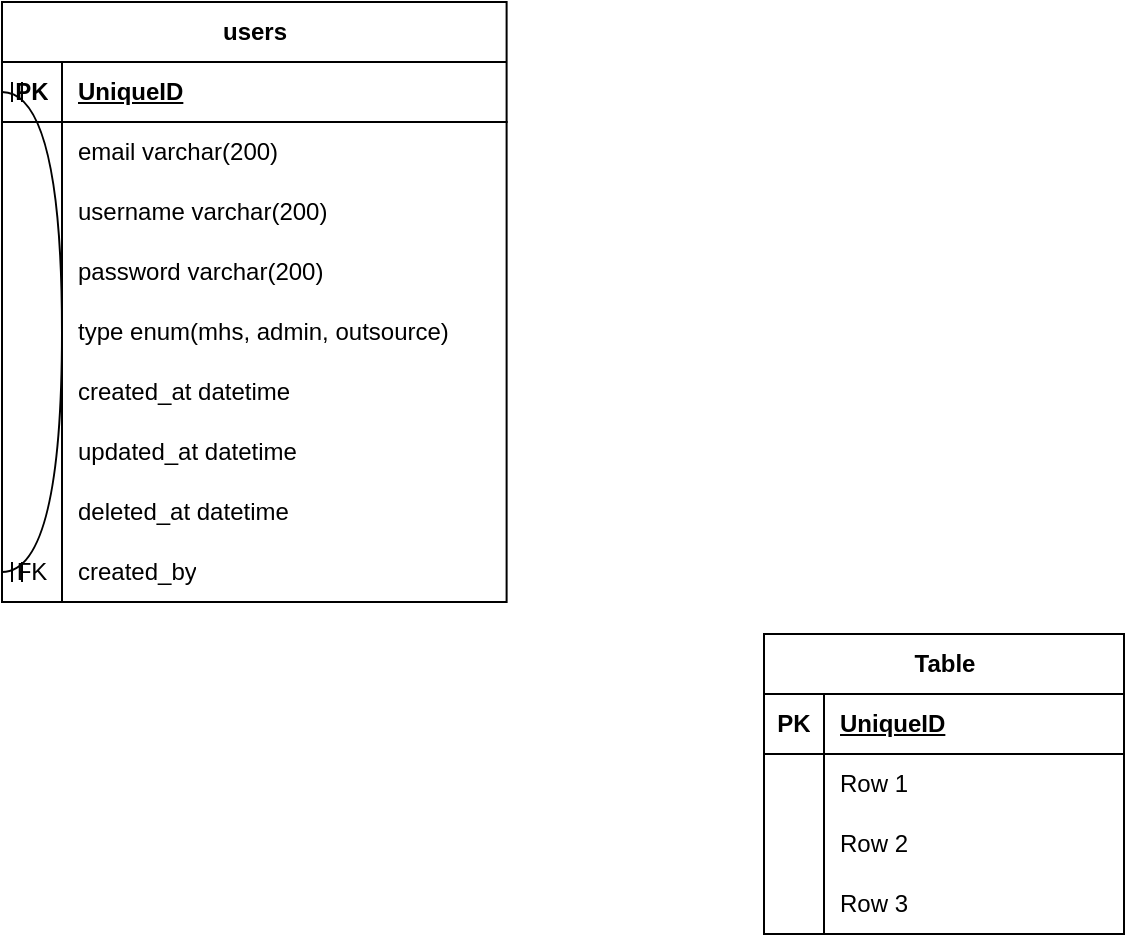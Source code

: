 <mxfile version="25.0.3">
  <diagram name="Page-1" id="xfmKbQUrKlYsP6V0HJd9">
    <mxGraphModel dx="1856" dy="1163" grid="0" gridSize="10" guides="1" tooltips="1" connect="1" arrows="1" fold="1" page="0" pageScale="1" pageWidth="850" pageHeight="1100" math="0" shadow="0">
      <root>
        <mxCell id="0" />
        <mxCell id="1" parent="0" />
        <mxCell id="2oovQzZDUYRvniz2K5Hy-1" value="users" style="shape=table;startSize=30;container=1;collapsible=1;childLayout=tableLayout;fixedRows=1;rowLines=0;fontStyle=1;align=center;resizeLast=1;html=1;" vertex="1" parent="1">
          <mxGeometry x="-217" y="-127" width="252.304" height="300" as="geometry" />
        </mxCell>
        <mxCell id="2oovQzZDUYRvniz2K5Hy-2" value="" style="shape=tableRow;horizontal=0;startSize=0;swimlaneHead=0;swimlaneBody=0;fillColor=none;collapsible=0;dropTarget=0;points=[[0,0.5],[1,0.5]];portConstraint=eastwest;top=0;left=0;right=0;bottom=1;" vertex="1" parent="2oovQzZDUYRvniz2K5Hy-1">
          <mxGeometry y="30" width="252.304" height="30" as="geometry" />
        </mxCell>
        <mxCell id="2oovQzZDUYRvniz2K5Hy-3" value="PK" style="shape=partialRectangle;connectable=0;fillColor=none;top=0;left=0;bottom=0;right=0;fontStyle=1;overflow=hidden;whiteSpace=wrap;html=1;" vertex="1" parent="2oovQzZDUYRvniz2K5Hy-2">
          <mxGeometry width="30" height="30" as="geometry">
            <mxRectangle width="30" height="30" as="alternateBounds" />
          </mxGeometry>
        </mxCell>
        <mxCell id="2oovQzZDUYRvniz2K5Hy-4" value="UniqueID" style="shape=partialRectangle;connectable=0;fillColor=none;top=0;left=0;bottom=0;right=0;align=left;spacingLeft=6;fontStyle=5;overflow=hidden;whiteSpace=wrap;html=1;" vertex="1" parent="2oovQzZDUYRvniz2K5Hy-2">
          <mxGeometry x="30" width="222.304" height="30" as="geometry">
            <mxRectangle width="222.304" height="30" as="alternateBounds" />
          </mxGeometry>
        </mxCell>
        <mxCell id="2oovQzZDUYRvniz2K5Hy-5" value="" style="shape=tableRow;horizontal=0;startSize=0;swimlaneHead=0;swimlaneBody=0;fillColor=none;collapsible=0;dropTarget=0;points=[[0,0.5],[1,0.5]];portConstraint=eastwest;top=0;left=0;right=0;bottom=0;" vertex="1" parent="2oovQzZDUYRvniz2K5Hy-1">
          <mxGeometry y="60" width="252.304" height="30" as="geometry" />
        </mxCell>
        <mxCell id="2oovQzZDUYRvniz2K5Hy-6" value="" style="shape=partialRectangle;connectable=0;fillColor=none;top=0;left=0;bottom=0;right=0;editable=1;overflow=hidden;whiteSpace=wrap;html=1;" vertex="1" parent="2oovQzZDUYRvniz2K5Hy-5">
          <mxGeometry width="30" height="30" as="geometry">
            <mxRectangle width="30" height="30" as="alternateBounds" />
          </mxGeometry>
        </mxCell>
        <mxCell id="2oovQzZDUYRvniz2K5Hy-7" value="email varchar(200)" style="shape=partialRectangle;connectable=0;fillColor=none;top=0;left=0;bottom=0;right=0;align=left;spacingLeft=6;overflow=hidden;whiteSpace=wrap;html=1;" vertex="1" parent="2oovQzZDUYRvniz2K5Hy-5">
          <mxGeometry x="30" width="222.304" height="30" as="geometry">
            <mxRectangle width="222.304" height="30" as="alternateBounds" />
          </mxGeometry>
        </mxCell>
        <mxCell id="2oovQzZDUYRvniz2K5Hy-8" value="" style="shape=tableRow;horizontal=0;startSize=0;swimlaneHead=0;swimlaneBody=0;fillColor=none;collapsible=0;dropTarget=0;points=[[0,0.5],[1,0.5]];portConstraint=eastwest;top=0;left=0;right=0;bottom=0;" vertex="1" parent="2oovQzZDUYRvniz2K5Hy-1">
          <mxGeometry y="90" width="252.304" height="30" as="geometry" />
        </mxCell>
        <mxCell id="2oovQzZDUYRvniz2K5Hy-9" value="" style="shape=partialRectangle;connectable=0;fillColor=none;top=0;left=0;bottom=0;right=0;editable=1;overflow=hidden;whiteSpace=wrap;html=1;" vertex="1" parent="2oovQzZDUYRvniz2K5Hy-8">
          <mxGeometry width="30" height="30" as="geometry">
            <mxRectangle width="30" height="30" as="alternateBounds" />
          </mxGeometry>
        </mxCell>
        <mxCell id="2oovQzZDUYRvniz2K5Hy-10" value="username varchar(200)" style="shape=partialRectangle;connectable=0;fillColor=none;top=0;left=0;bottom=0;right=0;align=left;spacingLeft=6;overflow=hidden;whiteSpace=wrap;html=1;" vertex="1" parent="2oovQzZDUYRvniz2K5Hy-8">
          <mxGeometry x="30" width="222.304" height="30" as="geometry">
            <mxRectangle width="222.304" height="30" as="alternateBounds" />
          </mxGeometry>
        </mxCell>
        <mxCell id="2oovQzZDUYRvniz2K5Hy-11" value="" style="shape=tableRow;horizontal=0;startSize=0;swimlaneHead=0;swimlaneBody=0;fillColor=none;collapsible=0;dropTarget=0;points=[[0,0.5],[1,0.5]];portConstraint=eastwest;top=0;left=0;right=0;bottom=0;" vertex="1" parent="2oovQzZDUYRvniz2K5Hy-1">
          <mxGeometry y="120" width="252.304" height="30" as="geometry" />
        </mxCell>
        <mxCell id="2oovQzZDUYRvniz2K5Hy-12" value="" style="shape=partialRectangle;connectable=0;fillColor=none;top=0;left=0;bottom=0;right=0;editable=1;overflow=hidden;whiteSpace=wrap;html=1;" vertex="1" parent="2oovQzZDUYRvniz2K5Hy-11">
          <mxGeometry width="30" height="30" as="geometry">
            <mxRectangle width="30" height="30" as="alternateBounds" />
          </mxGeometry>
        </mxCell>
        <mxCell id="2oovQzZDUYRvniz2K5Hy-13" value="password varchar(200)" style="shape=partialRectangle;connectable=0;fillColor=none;top=0;left=0;bottom=0;right=0;align=left;spacingLeft=6;overflow=hidden;whiteSpace=wrap;html=1;" vertex="1" parent="2oovQzZDUYRvniz2K5Hy-11">
          <mxGeometry x="30" width="222.304" height="30" as="geometry">
            <mxRectangle width="222.304" height="30" as="alternateBounds" />
          </mxGeometry>
        </mxCell>
        <mxCell id="2oovQzZDUYRvniz2K5Hy-14" value="" style="shape=tableRow;horizontal=0;startSize=0;swimlaneHead=0;swimlaneBody=0;fillColor=none;collapsible=0;dropTarget=0;points=[[0,0.5],[1,0.5]];portConstraint=eastwest;top=0;left=0;right=0;bottom=0;" vertex="1" parent="2oovQzZDUYRvniz2K5Hy-1">
          <mxGeometry y="150" width="252.304" height="30" as="geometry" />
        </mxCell>
        <mxCell id="2oovQzZDUYRvniz2K5Hy-15" value="" style="shape=partialRectangle;connectable=0;fillColor=none;top=0;left=0;bottom=0;right=0;editable=1;overflow=hidden;whiteSpace=wrap;html=1;" vertex="1" parent="2oovQzZDUYRvniz2K5Hy-14">
          <mxGeometry width="30" height="30" as="geometry">
            <mxRectangle width="30" height="30" as="alternateBounds" />
          </mxGeometry>
        </mxCell>
        <mxCell id="2oovQzZDUYRvniz2K5Hy-16" value="type enum(mhs, admin, outsource)" style="shape=partialRectangle;connectable=0;fillColor=none;top=0;left=0;bottom=0;right=0;align=left;spacingLeft=6;overflow=hidden;whiteSpace=wrap;html=1;" vertex="1" parent="2oovQzZDUYRvniz2K5Hy-14">
          <mxGeometry x="30" width="222.304" height="30" as="geometry">
            <mxRectangle width="222.304" height="30" as="alternateBounds" />
          </mxGeometry>
        </mxCell>
        <mxCell id="2oovQzZDUYRvniz2K5Hy-33" value="" style="shape=tableRow;horizontal=0;startSize=0;swimlaneHead=0;swimlaneBody=0;fillColor=none;collapsible=0;dropTarget=0;points=[[0,0.5],[1,0.5]];portConstraint=eastwest;top=0;left=0;right=0;bottom=0;" vertex="1" parent="2oovQzZDUYRvniz2K5Hy-1">
          <mxGeometry y="180" width="252.304" height="30" as="geometry" />
        </mxCell>
        <mxCell id="2oovQzZDUYRvniz2K5Hy-34" value="" style="shape=partialRectangle;connectable=0;fillColor=none;top=0;left=0;bottom=0;right=0;editable=1;overflow=hidden;whiteSpace=wrap;html=1;" vertex="1" parent="2oovQzZDUYRvniz2K5Hy-33">
          <mxGeometry width="30" height="30" as="geometry">
            <mxRectangle width="30" height="30" as="alternateBounds" />
          </mxGeometry>
        </mxCell>
        <mxCell id="2oovQzZDUYRvniz2K5Hy-35" value="created_at datetime" style="shape=partialRectangle;connectable=0;fillColor=none;top=0;left=0;bottom=0;right=0;align=left;spacingLeft=6;overflow=hidden;whiteSpace=wrap;html=1;" vertex="1" parent="2oovQzZDUYRvniz2K5Hy-33">
          <mxGeometry x="30" width="222.304" height="30" as="geometry">
            <mxRectangle width="222.304" height="30" as="alternateBounds" />
          </mxGeometry>
        </mxCell>
        <mxCell id="2oovQzZDUYRvniz2K5Hy-36" value="" style="shape=tableRow;horizontal=0;startSize=0;swimlaneHead=0;swimlaneBody=0;fillColor=none;collapsible=0;dropTarget=0;points=[[0,0.5],[1,0.5]];portConstraint=eastwest;top=0;left=0;right=0;bottom=0;" vertex="1" parent="2oovQzZDUYRvniz2K5Hy-1">
          <mxGeometry y="210" width="252.304" height="30" as="geometry" />
        </mxCell>
        <mxCell id="2oovQzZDUYRvniz2K5Hy-37" value="" style="shape=partialRectangle;connectable=0;fillColor=none;top=0;left=0;bottom=0;right=0;editable=1;overflow=hidden;whiteSpace=wrap;html=1;" vertex="1" parent="2oovQzZDUYRvniz2K5Hy-36">
          <mxGeometry width="30" height="30" as="geometry">
            <mxRectangle width="30" height="30" as="alternateBounds" />
          </mxGeometry>
        </mxCell>
        <mxCell id="2oovQzZDUYRvniz2K5Hy-38" value="updated_at datetime" style="shape=partialRectangle;connectable=0;fillColor=none;top=0;left=0;bottom=0;right=0;align=left;spacingLeft=6;overflow=hidden;whiteSpace=wrap;html=1;" vertex="1" parent="2oovQzZDUYRvniz2K5Hy-36">
          <mxGeometry x="30" width="222.304" height="30" as="geometry">
            <mxRectangle width="222.304" height="30" as="alternateBounds" />
          </mxGeometry>
        </mxCell>
        <mxCell id="2oovQzZDUYRvniz2K5Hy-39" value="" style="shape=tableRow;horizontal=0;startSize=0;swimlaneHead=0;swimlaneBody=0;fillColor=none;collapsible=0;dropTarget=0;points=[[0,0.5],[1,0.5]];portConstraint=eastwest;top=0;left=0;right=0;bottom=0;" vertex="1" parent="2oovQzZDUYRvniz2K5Hy-1">
          <mxGeometry y="240" width="252.304" height="30" as="geometry" />
        </mxCell>
        <mxCell id="2oovQzZDUYRvniz2K5Hy-40" value="" style="shape=partialRectangle;connectable=0;fillColor=none;top=0;left=0;bottom=0;right=0;editable=1;overflow=hidden;whiteSpace=wrap;html=1;" vertex="1" parent="2oovQzZDUYRvniz2K5Hy-39">
          <mxGeometry width="30" height="30" as="geometry">
            <mxRectangle width="30" height="30" as="alternateBounds" />
          </mxGeometry>
        </mxCell>
        <mxCell id="2oovQzZDUYRvniz2K5Hy-41" value="deleted_at datetime" style="shape=partialRectangle;connectable=0;fillColor=none;top=0;left=0;bottom=0;right=0;align=left;spacingLeft=6;overflow=hidden;whiteSpace=wrap;html=1;" vertex="1" parent="2oovQzZDUYRvniz2K5Hy-39">
          <mxGeometry x="30" width="222.304" height="30" as="geometry">
            <mxRectangle width="222.304" height="30" as="alternateBounds" />
          </mxGeometry>
        </mxCell>
        <mxCell id="2oovQzZDUYRvniz2K5Hy-42" value="" style="shape=tableRow;horizontal=0;startSize=0;swimlaneHead=0;swimlaneBody=0;fillColor=none;collapsible=0;dropTarget=0;points=[[0,0.5],[1,0.5]];portConstraint=eastwest;top=0;left=0;right=0;bottom=0;" vertex="1" parent="2oovQzZDUYRvniz2K5Hy-1">
          <mxGeometry y="270" width="252.304" height="30" as="geometry" />
        </mxCell>
        <mxCell id="2oovQzZDUYRvniz2K5Hy-43" value="FK" style="shape=partialRectangle;connectable=0;fillColor=none;top=0;left=0;bottom=0;right=0;editable=1;overflow=hidden;whiteSpace=wrap;html=1;" vertex="1" parent="2oovQzZDUYRvniz2K5Hy-42">
          <mxGeometry width="30" height="30" as="geometry">
            <mxRectangle width="30" height="30" as="alternateBounds" />
          </mxGeometry>
        </mxCell>
        <mxCell id="2oovQzZDUYRvniz2K5Hy-44" value="created_by" style="shape=partialRectangle;connectable=0;fillColor=none;top=0;left=0;bottom=0;right=0;align=left;spacingLeft=6;overflow=hidden;whiteSpace=wrap;html=1;" vertex="1" parent="2oovQzZDUYRvniz2K5Hy-42">
          <mxGeometry x="30" width="222.304" height="30" as="geometry">
            <mxRectangle width="222.304" height="30" as="alternateBounds" />
          </mxGeometry>
        </mxCell>
        <mxCell id="2oovQzZDUYRvniz2K5Hy-45" value="" style="edgeStyle=entityRelationEdgeStyle;fontSize=12;html=1;endArrow=ERmandOne;startArrow=ERmandOne;rounded=0;startSize=8;endSize=8;curved=1;entryX=0;entryY=0.5;entryDx=0;entryDy=0;exitX=0;exitY=0.5;exitDx=0;exitDy=0;" edge="1" parent="2oovQzZDUYRvniz2K5Hy-1" source="2oovQzZDUYRvniz2K5Hy-2" target="2oovQzZDUYRvniz2K5Hy-42">
          <mxGeometry width="100" height="100" relative="1" as="geometry">
            <mxPoint x="-391" y="500" as="sourcePoint" />
            <mxPoint x="-291" y="400" as="targetPoint" />
          </mxGeometry>
        </mxCell>
        <mxCell id="2oovQzZDUYRvniz2K5Hy-20" value="Table" style="shape=table;startSize=30;container=1;collapsible=1;childLayout=tableLayout;fixedRows=1;rowLines=0;fontStyle=1;align=center;resizeLast=1;html=1;" vertex="1" parent="1">
          <mxGeometry x="164" y="189" width="180" height="150" as="geometry" />
        </mxCell>
        <mxCell id="2oovQzZDUYRvniz2K5Hy-21" value="" style="shape=tableRow;horizontal=0;startSize=0;swimlaneHead=0;swimlaneBody=0;fillColor=none;collapsible=0;dropTarget=0;points=[[0,0.5],[1,0.5]];portConstraint=eastwest;top=0;left=0;right=0;bottom=1;" vertex="1" parent="2oovQzZDUYRvniz2K5Hy-20">
          <mxGeometry y="30" width="180" height="30" as="geometry" />
        </mxCell>
        <mxCell id="2oovQzZDUYRvniz2K5Hy-22" value="PK" style="shape=partialRectangle;connectable=0;fillColor=none;top=0;left=0;bottom=0;right=0;fontStyle=1;overflow=hidden;whiteSpace=wrap;html=1;" vertex="1" parent="2oovQzZDUYRvniz2K5Hy-21">
          <mxGeometry width="30" height="30" as="geometry">
            <mxRectangle width="30" height="30" as="alternateBounds" />
          </mxGeometry>
        </mxCell>
        <mxCell id="2oovQzZDUYRvniz2K5Hy-23" value="UniqueID" style="shape=partialRectangle;connectable=0;fillColor=none;top=0;left=0;bottom=0;right=0;align=left;spacingLeft=6;fontStyle=5;overflow=hidden;whiteSpace=wrap;html=1;" vertex="1" parent="2oovQzZDUYRvniz2K5Hy-21">
          <mxGeometry x="30" width="150" height="30" as="geometry">
            <mxRectangle width="150" height="30" as="alternateBounds" />
          </mxGeometry>
        </mxCell>
        <mxCell id="2oovQzZDUYRvniz2K5Hy-24" value="" style="shape=tableRow;horizontal=0;startSize=0;swimlaneHead=0;swimlaneBody=0;fillColor=none;collapsible=0;dropTarget=0;points=[[0,0.5],[1,0.5]];portConstraint=eastwest;top=0;left=0;right=0;bottom=0;" vertex="1" parent="2oovQzZDUYRvniz2K5Hy-20">
          <mxGeometry y="60" width="180" height="30" as="geometry" />
        </mxCell>
        <mxCell id="2oovQzZDUYRvniz2K5Hy-25" value="" style="shape=partialRectangle;connectable=0;fillColor=none;top=0;left=0;bottom=0;right=0;editable=1;overflow=hidden;whiteSpace=wrap;html=1;" vertex="1" parent="2oovQzZDUYRvniz2K5Hy-24">
          <mxGeometry width="30" height="30" as="geometry">
            <mxRectangle width="30" height="30" as="alternateBounds" />
          </mxGeometry>
        </mxCell>
        <mxCell id="2oovQzZDUYRvniz2K5Hy-26" value="Row 1" style="shape=partialRectangle;connectable=0;fillColor=none;top=0;left=0;bottom=0;right=0;align=left;spacingLeft=6;overflow=hidden;whiteSpace=wrap;html=1;" vertex="1" parent="2oovQzZDUYRvniz2K5Hy-24">
          <mxGeometry x="30" width="150" height="30" as="geometry">
            <mxRectangle width="150" height="30" as="alternateBounds" />
          </mxGeometry>
        </mxCell>
        <mxCell id="2oovQzZDUYRvniz2K5Hy-27" value="" style="shape=tableRow;horizontal=0;startSize=0;swimlaneHead=0;swimlaneBody=0;fillColor=none;collapsible=0;dropTarget=0;points=[[0,0.5],[1,0.5]];portConstraint=eastwest;top=0;left=0;right=0;bottom=0;" vertex="1" parent="2oovQzZDUYRvniz2K5Hy-20">
          <mxGeometry y="90" width="180" height="30" as="geometry" />
        </mxCell>
        <mxCell id="2oovQzZDUYRvniz2K5Hy-28" value="" style="shape=partialRectangle;connectable=0;fillColor=none;top=0;left=0;bottom=0;right=0;editable=1;overflow=hidden;whiteSpace=wrap;html=1;" vertex="1" parent="2oovQzZDUYRvniz2K5Hy-27">
          <mxGeometry width="30" height="30" as="geometry">
            <mxRectangle width="30" height="30" as="alternateBounds" />
          </mxGeometry>
        </mxCell>
        <mxCell id="2oovQzZDUYRvniz2K5Hy-29" value="Row 2" style="shape=partialRectangle;connectable=0;fillColor=none;top=0;left=0;bottom=0;right=0;align=left;spacingLeft=6;overflow=hidden;whiteSpace=wrap;html=1;" vertex="1" parent="2oovQzZDUYRvniz2K5Hy-27">
          <mxGeometry x="30" width="150" height="30" as="geometry">
            <mxRectangle width="150" height="30" as="alternateBounds" />
          </mxGeometry>
        </mxCell>
        <mxCell id="2oovQzZDUYRvniz2K5Hy-30" value="" style="shape=tableRow;horizontal=0;startSize=0;swimlaneHead=0;swimlaneBody=0;fillColor=none;collapsible=0;dropTarget=0;points=[[0,0.5],[1,0.5]];portConstraint=eastwest;top=0;left=0;right=0;bottom=0;" vertex="1" parent="2oovQzZDUYRvniz2K5Hy-20">
          <mxGeometry y="120" width="180" height="30" as="geometry" />
        </mxCell>
        <mxCell id="2oovQzZDUYRvniz2K5Hy-31" value="" style="shape=partialRectangle;connectable=0;fillColor=none;top=0;left=0;bottom=0;right=0;editable=1;overflow=hidden;whiteSpace=wrap;html=1;" vertex="1" parent="2oovQzZDUYRvniz2K5Hy-30">
          <mxGeometry width="30" height="30" as="geometry">
            <mxRectangle width="30" height="30" as="alternateBounds" />
          </mxGeometry>
        </mxCell>
        <mxCell id="2oovQzZDUYRvniz2K5Hy-32" value="Row 3" style="shape=partialRectangle;connectable=0;fillColor=none;top=0;left=0;bottom=0;right=0;align=left;spacingLeft=6;overflow=hidden;whiteSpace=wrap;html=1;" vertex="1" parent="2oovQzZDUYRvniz2K5Hy-30">
          <mxGeometry x="30" width="150" height="30" as="geometry">
            <mxRectangle width="150" height="30" as="alternateBounds" />
          </mxGeometry>
        </mxCell>
      </root>
    </mxGraphModel>
  </diagram>
</mxfile>
